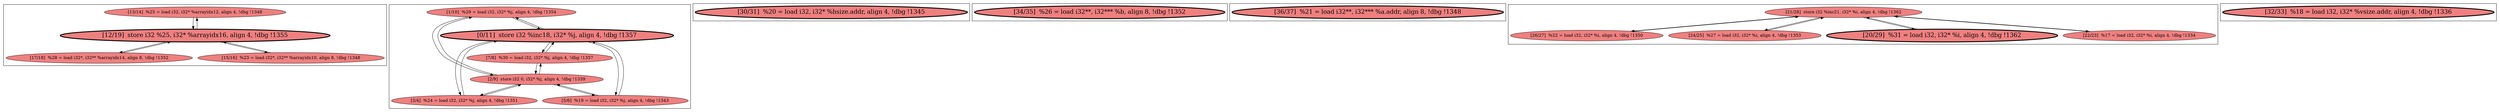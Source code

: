 
digraph G {





subgraph cluster6 {


node515 [fillcolor=lightcoral,label="[13/14]  %25 = load i32, i32* %arrayidx12, align 4, !dbg !1348",shape=ellipse,style=filled ]
node514 [penwidth=3.0,fontsize=20,fillcolor=lightcoral,label="[12/19]  store i32 %25, i32* %arrayidx16, align 4, !dbg !1355",shape=ellipse,style=filled ]
node512 [fillcolor=lightcoral,label="[17/18]  %28 = load i32*, i32** %arrayidx14, align 8, !dbg !1352",shape=ellipse,style=filled ]
node513 [fillcolor=lightcoral,label="[15/16]  %23 = load i32*, i32** %arrayidx10, align 8, !dbg !1348",shape=ellipse,style=filled ]

node513->node514 [ ]
node512->node514 [ ]
node514->node512 [ ]
node515->node514 [ ]
node514->node513 [ ]
node514->node515 [ ]


}

subgraph cluster0 {


node502 [fillcolor=lightcoral,label="[1/10]  %29 = load i32, i32* %j, align 4, !dbg !1354",shape=ellipse,style=filled ]
node500 [fillcolor=lightcoral,label="[3/4]  %24 = load i32, i32* %j, align 4, !dbg !1351",shape=ellipse,style=filled ]
node499 [penwidth=3.0,fontsize=20,fillcolor=lightcoral,label="[0/11]  store i32 %inc18, i32* %j, align 4, !dbg !1357",shape=ellipse,style=filled ]
node501 [fillcolor=lightcoral,label="[2/9]  store i32 0, i32* %j, align 4, !dbg !1339",shape=ellipse,style=filled ]
node497 [fillcolor=lightcoral,label="[5/6]  %19 = load i32, i32* %j, align 4, !dbg !1343",shape=ellipse,style=filled ]
node498 [fillcolor=lightcoral,label="[7/8]  %30 = load i32, i32* %j, align 4, !dbg !1357",shape=ellipse,style=filled ]

node498->node501 [ ]
node500->node499 [ ]
node499->node498 [ ]
node501->node498 [ ]
node498->node499 [ ]
node497->node499 [ ]
node501->node497 [ ]
node497->node501 [ ]
node500->node501 [ ]
node502->node499 [ ]
node499->node497 [ ]
node502->node501 [ ]
node499->node500 [ ]
node501->node502 [ ]
node501->node500 [ ]
node499->node502 [ ]


}

subgraph cluster5 {


node511 [penwidth=3.0,fontsize=20,fillcolor=lightcoral,label="[30/31]  %20 = load i32, i32* %hsize.addr, align 4, !dbg !1345",shape=ellipse,style=filled ]



}

subgraph cluster1 {


node503 [penwidth=3.0,fontsize=20,fillcolor=lightcoral,label="[34/35]  %26 = load i32**, i32*** %b, align 8, !dbg !1352",shape=ellipse,style=filled ]



}

subgraph cluster2 {


node504 [penwidth=3.0,fontsize=20,fillcolor=lightcoral,label="[36/37]  %21 = load i32**, i32*** %a.addr, align 8, !dbg !1348",shape=ellipse,style=filled ]



}

subgraph cluster3 {


node509 [fillcolor=lightcoral,label="[21/28]  store i32 %inc21, i32* %i, align 4, !dbg !1362",shape=ellipse,style=filled ]
node508 [penwidth=3.0,fontsize=20,fillcolor=lightcoral,label="[20/29]  %31 = load i32, i32* %i, align 4, !dbg !1362",shape=ellipse,style=filled ]
node507 [fillcolor=lightcoral,label="[22/23]  %17 = load i32, i32* %i, align 4, !dbg !1334",shape=ellipse,style=filled ]
node505 [fillcolor=lightcoral,label="[26/27]  %22 = load i32, i32* %i, align 4, !dbg !1350",shape=ellipse,style=filled ]
node506 [fillcolor=lightcoral,label="[24/25]  %27 = load i32, i32* %i, align 4, !dbg !1353",shape=ellipse,style=filled ]

node507->node509 [ ]
node509->node507 [ ]
node509->node506 [ ]
node506->node509 [ ]
node508->node509 [ ]
node505->node509 [ ]
node509->node508 [ ]
node509->node505 [ ]


}

subgraph cluster4 {


node510 [penwidth=3.0,fontsize=20,fillcolor=lightcoral,label="[32/33]  %18 = load i32, i32* %vsize.addr, align 4, !dbg !1336",shape=ellipse,style=filled ]



}

}
